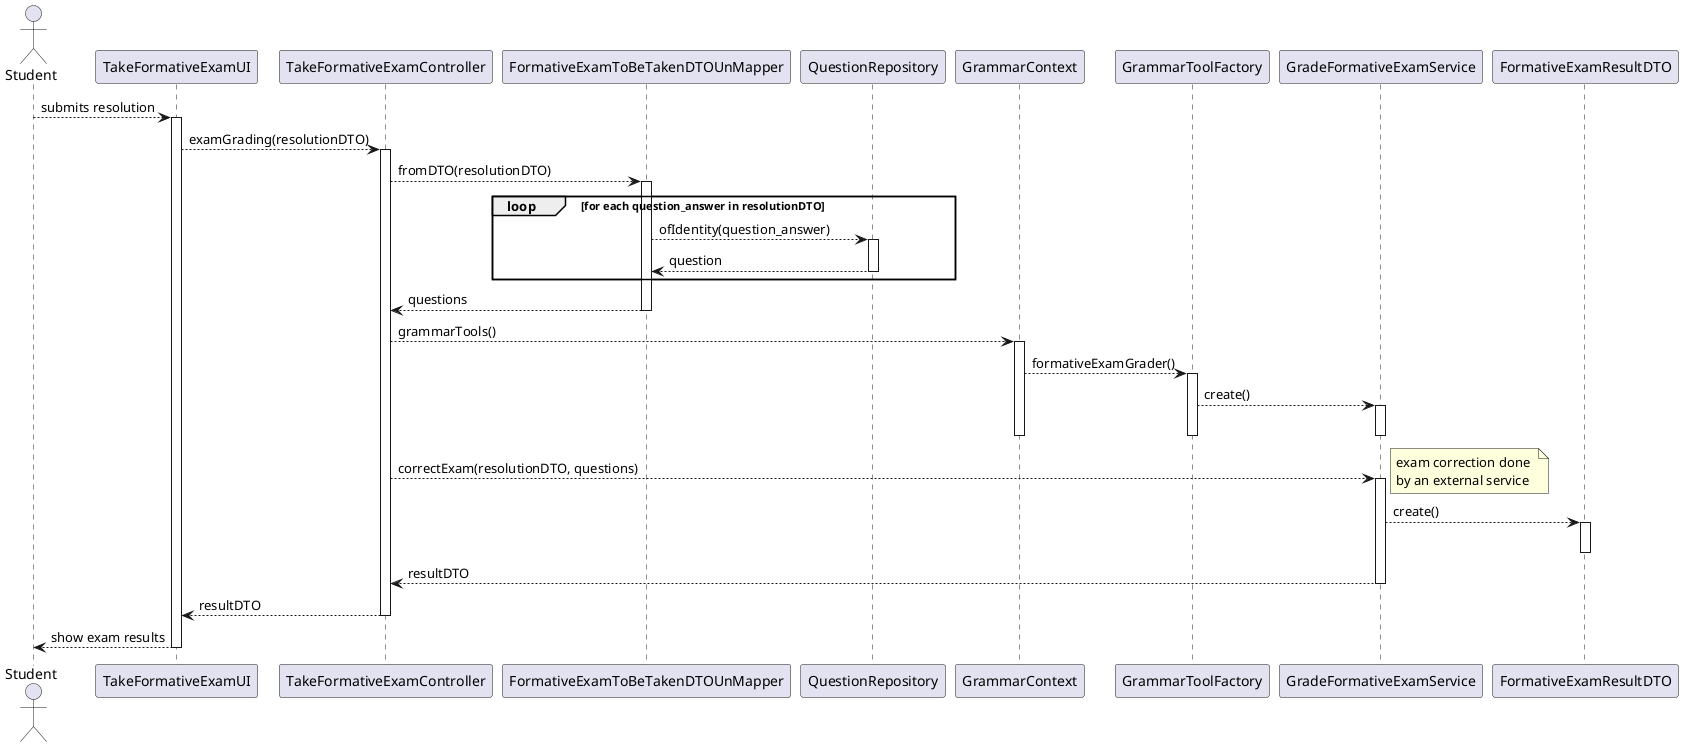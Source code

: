 @startuml

actor Student as student

participant TakeFormativeExamUI as ui
participant TakeFormativeExamController as ctrl

participant FormativeExamToBeTakenDTOUnMapper as unmap
participant QuestionRepository as q_repo

participant GrammarContext as ctx
participant GrammarToolFactory as grepo

participant GradeFormativeExamService as svc

participant FormativeExamResultDTO as dto

student --> ui : submits resolution
activate ui
    ui --> ctrl : examGrading(resolutionDTO)
    activate ctrl

        ctrl --> unmap : fromDTO(resolutionDTO)
        activate unmap
            loop for each question_answer in resolutionDTO
                unmap --> q_repo : ofIdentity(question_answer)
                activate q_repo
                    q_repo --> unmap : question
                deactivate q_repo
            end loop

            unmap --> ctrl : questions
        deactivate unmap

        ctrl --> ctx : grammarTools()
        activate ctx
            ctx --> grepo : formativeExamGrader()
            activate grepo
                grepo --> svc : create()
                activate svc
                deactivate svc
            deactivate grepo
        deactivate ctx

        ctrl --> svc : correctExam(resolutionDTO, questions)
        activate svc
            note right: exam correction done \nby an external service

            svc --> dto : create()
            activate dto
            deactivate dto

            svc --> ctrl : resultDTO
        deactivate svc

        ' NOTE: maybe pass a different DTO to the UI
        ctrl --> ui : resultDTO
    deactivate ctrl

    ui --> student : show exam results
deactivate ui

@enduml
